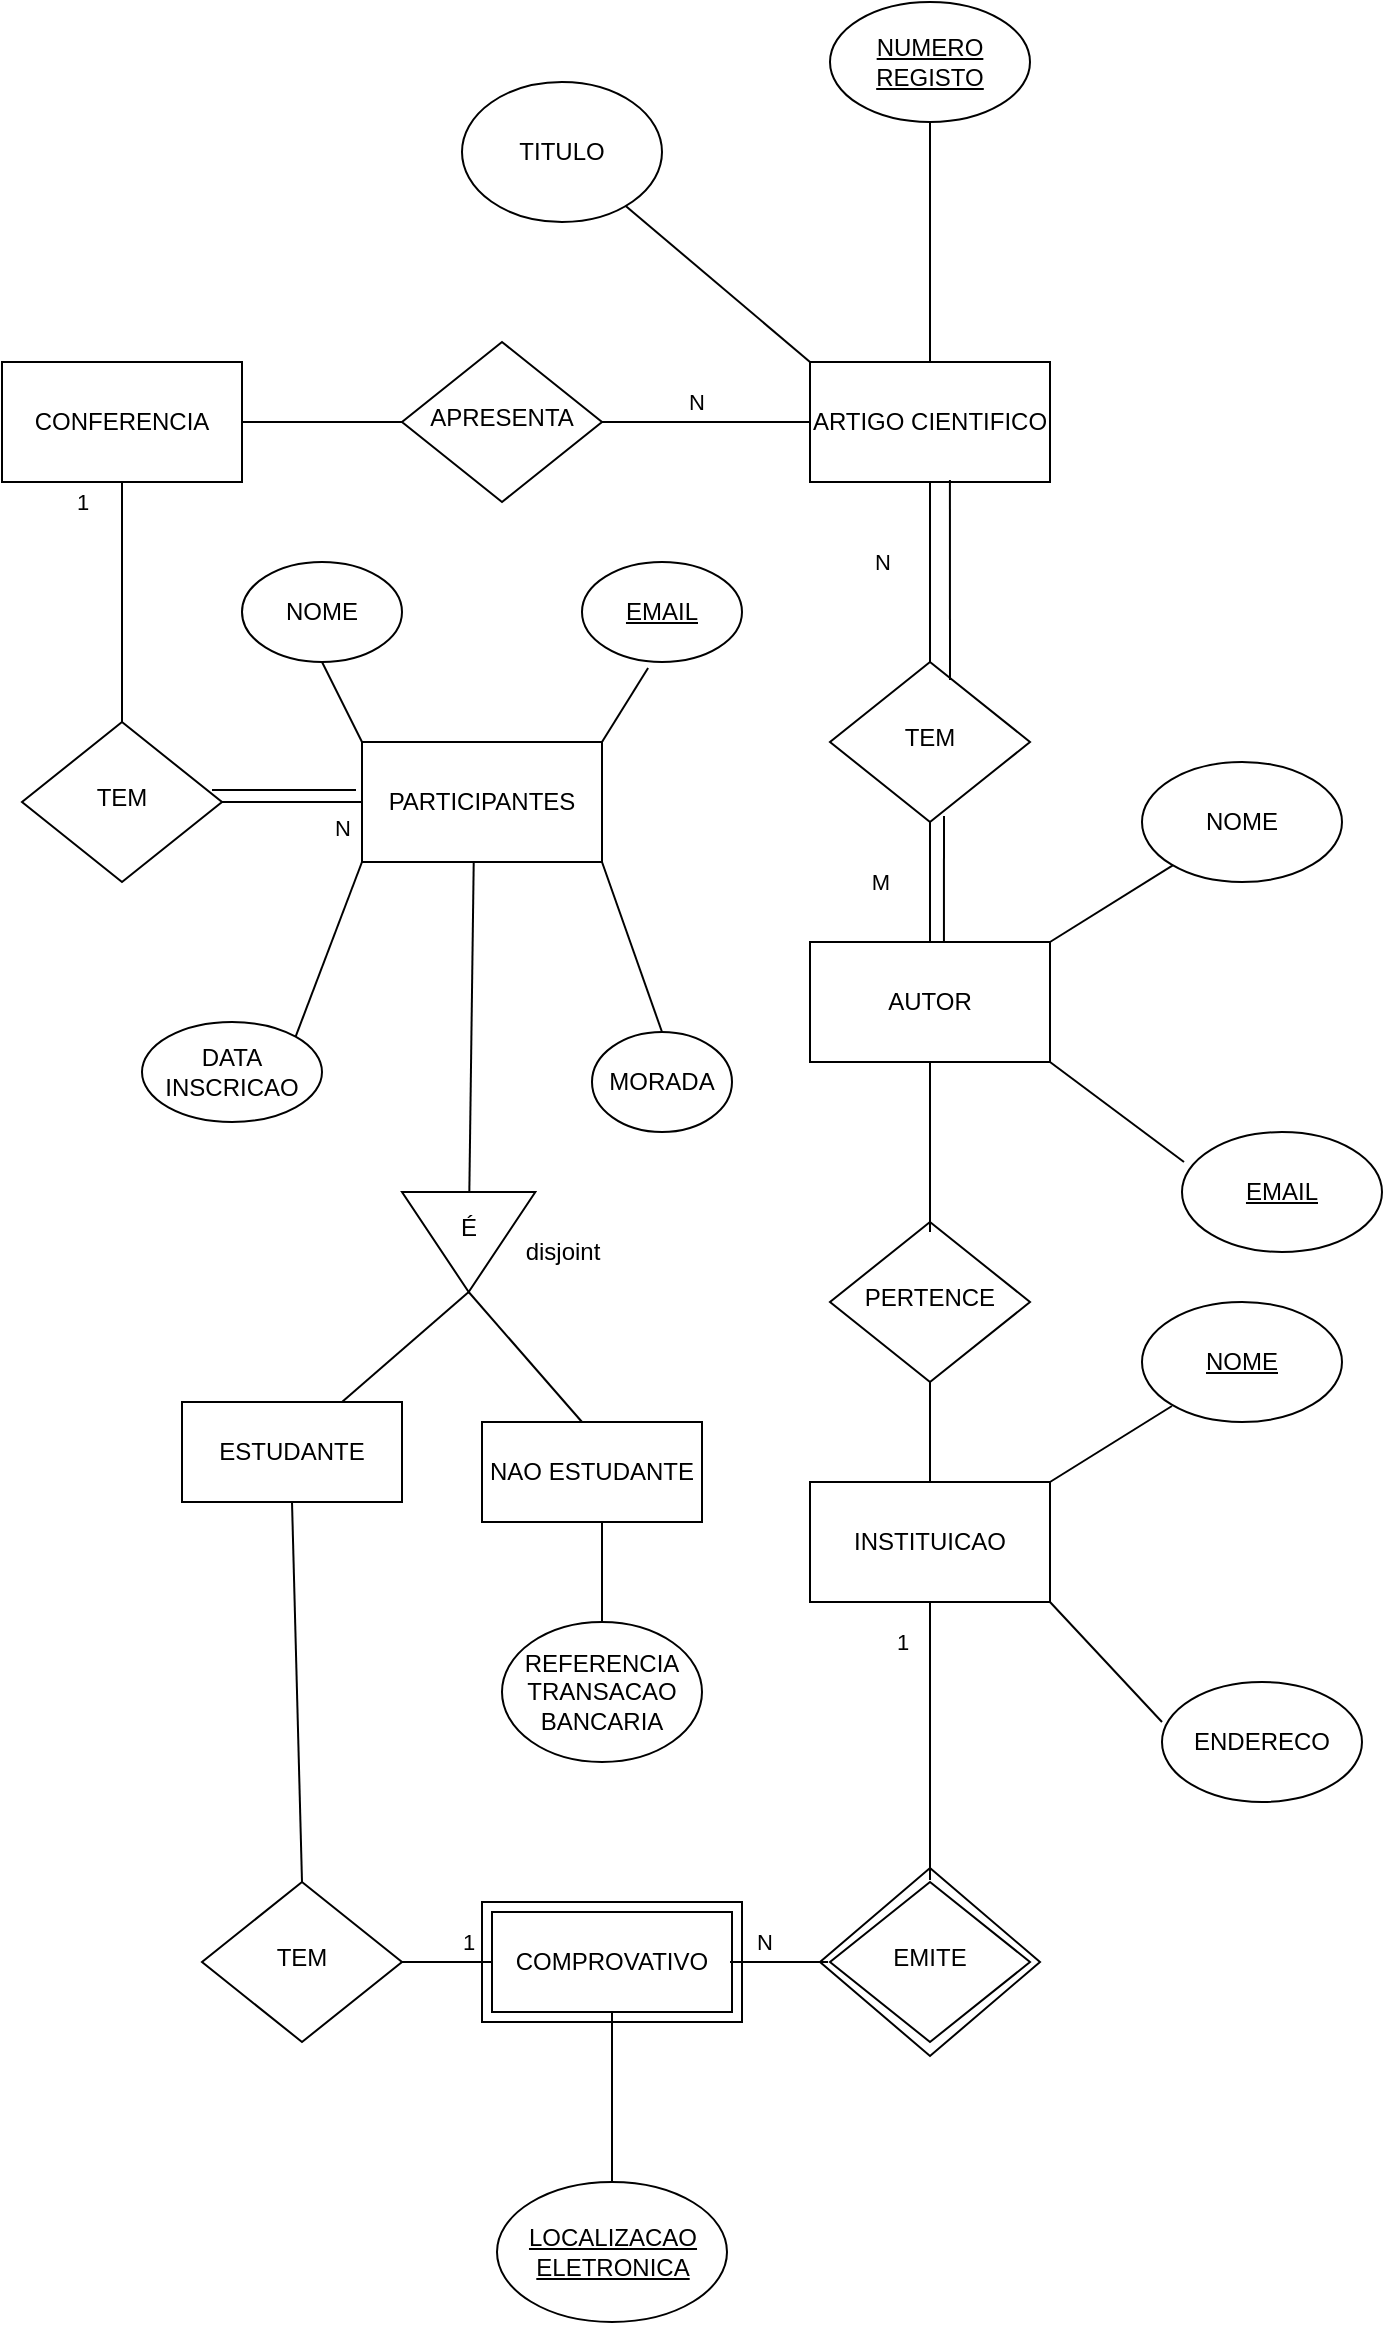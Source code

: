 <mxfile version="23.1.8" type="device">
  <diagram id="C5RBs43oDa-KdzZeNtuy" name="Page-1">
    <mxGraphModel dx="913" dy="1654" grid="1" gridSize="10" guides="1" tooltips="1" connect="1" arrows="1" fold="1" page="1" pageScale="1" pageWidth="827" pageHeight="1169" math="0" shadow="0">
      <root>
        <mxCell id="WIyWlLk6GJQsqaUBKTNV-0" />
        <mxCell id="WIyWlLk6GJQsqaUBKTNV-1" parent="WIyWlLk6GJQsqaUBKTNV-0" />
        <mxCell id="WIyWlLk6GJQsqaUBKTNV-6" value="TEM" style="rhombus;whiteSpace=wrap;html=1;shadow=0;fontFamily=Helvetica;fontSize=12;align=center;strokeWidth=1;spacing=6;spacingTop=-4;" parent="WIyWlLk6GJQsqaUBKTNV-1" vertex="1">
          <mxGeometry x="424" y="320" width="100" height="80" as="geometry" />
        </mxCell>
        <mxCell id="WIyWlLk6GJQsqaUBKTNV-10" value="APRESENTA" style="rhombus;whiteSpace=wrap;html=1;shadow=0;fontFamily=Helvetica;fontSize=12;align=center;strokeWidth=1;spacing=6;spacingTop=-4;" parent="WIyWlLk6GJQsqaUBKTNV-1" vertex="1">
          <mxGeometry x="210" y="160" width="100" height="80" as="geometry" />
        </mxCell>
        <mxCell id="PAUQMoeYh2cXPjYIo0hV-0" value="ARTIGO CIENTIFICO" style="rounded=0;whiteSpace=wrap;html=1;" vertex="1" parent="WIyWlLk6GJQsqaUBKTNV-1">
          <mxGeometry x="414" y="170" width="120" height="60" as="geometry" />
        </mxCell>
        <mxCell id="PAUQMoeYh2cXPjYIo0hV-1" value="TITULO" style="ellipse;whiteSpace=wrap;html=1;" vertex="1" parent="WIyWlLk6GJQsqaUBKTNV-1">
          <mxGeometry x="240" y="30" width="100" height="70" as="geometry" />
        </mxCell>
        <mxCell id="PAUQMoeYh2cXPjYIo0hV-2" value="" style="endArrow=none;html=1;rounded=0;exitX=0;exitY=0.5;exitDx=0;exitDy=0;" edge="1" parent="WIyWlLk6GJQsqaUBKTNV-1" target="PAUQMoeYh2cXPjYIo0hV-1">
          <mxGeometry width="50" height="50" relative="1" as="geometry">
            <mxPoint x="414" y="170" as="sourcePoint" />
            <mxPoint x="210" y="50" as="targetPoint" />
          </mxGeometry>
        </mxCell>
        <mxCell id="PAUQMoeYh2cXPjYIo0hV-3" value="&lt;u&gt;NUMERO REGISTO&lt;/u&gt;" style="ellipse;whiteSpace=wrap;html=1;" vertex="1" parent="WIyWlLk6GJQsqaUBKTNV-1">
          <mxGeometry x="424" y="-10" width="100" height="60" as="geometry" />
        </mxCell>
        <mxCell id="PAUQMoeYh2cXPjYIo0hV-5" value="CONFERENCIA" style="rounded=0;whiteSpace=wrap;html=1;" vertex="1" parent="WIyWlLk6GJQsqaUBKTNV-1">
          <mxGeometry x="10" y="170" width="120" height="60" as="geometry" />
        </mxCell>
        <mxCell id="PAUQMoeYh2cXPjYIo0hV-6" value="" style="endArrow=none;html=1;rounded=0;entryX=1;entryY=0.5;entryDx=0;entryDy=0;exitX=0;exitY=0.5;exitDx=0;exitDy=0;" edge="1" parent="WIyWlLk6GJQsqaUBKTNV-1" source="WIyWlLk6GJQsqaUBKTNV-10" target="PAUQMoeYh2cXPjYIo0hV-5">
          <mxGeometry width="50" height="50" relative="1" as="geometry">
            <mxPoint x="390" y="250" as="sourcePoint" />
            <mxPoint x="440" y="200" as="targetPoint" />
          </mxGeometry>
        </mxCell>
        <mxCell id="PAUQMoeYh2cXPjYIo0hV-7" value="" style="endArrow=none;html=1;rounded=0;entryX=0;entryY=0.5;entryDx=0;entryDy=0;exitX=1;exitY=0.5;exitDx=0;exitDy=0;" edge="1" parent="WIyWlLk6GJQsqaUBKTNV-1" source="WIyWlLk6GJQsqaUBKTNV-10" target="PAUQMoeYh2cXPjYIo0hV-0">
          <mxGeometry width="50" height="50" relative="1" as="geometry">
            <mxPoint x="390" y="250" as="sourcePoint" />
            <mxPoint x="440" y="200" as="targetPoint" />
          </mxGeometry>
        </mxCell>
        <mxCell id="PAUQMoeYh2cXPjYIo0hV-9" value="N" style="edgeLabel;html=1;align=center;verticalAlign=middle;resizable=0;points=[];" vertex="1" connectable="0" parent="PAUQMoeYh2cXPjYIo0hV-7">
          <mxGeometry x="-0.096" y="-1" relative="1" as="geometry">
            <mxPoint y="-11" as="offset" />
          </mxGeometry>
        </mxCell>
        <mxCell id="PAUQMoeYh2cXPjYIo0hV-8" value="" style="endArrow=none;html=1;rounded=0;entryX=0.5;entryY=1;entryDx=0;entryDy=0;" edge="1" parent="WIyWlLk6GJQsqaUBKTNV-1" target="PAUQMoeYh2cXPjYIo0hV-3">
          <mxGeometry width="50" height="50" relative="1" as="geometry">
            <mxPoint x="474" y="170" as="sourcePoint" />
            <mxPoint x="480" y="60" as="targetPoint" />
          </mxGeometry>
        </mxCell>
        <mxCell id="PAUQMoeYh2cXPjYIo0hV-12" value="" style="endArrow=none;html=1;rounded=0;entryX=0.5;entryY=1;entryDx=0;entryDy=0;" edge="1" parent="WIyWlLk6GJQsqaUBKTNV-1" target="PAUQMoeYh2cXPjYIo0hV-0">
          <mxGeometry width="50" height="50" relative="1" as="geometry">
            <mxPoint x="474" y="320" as="sourcePoint" />
            <mxPoint x="524" y="270" as="targetPoint" />
          </mxGeometry>
        </mxCell>
        <mxCell id="PAUQMoeYh2cXPjYIo0hV-15" value="AUTOR" style="rounded=0;whiteSpace=wrap;html=1;" vertex="1" parent="WIyWlLk6GJQsqaUBKTNV-1">
          <mxGeometry x="414" y="460" width="120" height="60" as="geometry" />
        </mxCell>
        <mxCell id="PAUQMoeYh2cXPjYIo0hV-16" value="" style="endArrow=none;html=1;rounded=0;entryX=0.5;entryY=1;entryDx=0;entryDy=0;" edge="1" parent="WIyWlLk6GJQsqaUBKTNV-1" source="PAUQMoeYh2cXPjYIo0hV-15" target="WIyWlLk6GJQsqaUBKTNV-6">
          <mxGeometry width="50" height="50" relative="1" as="geometry">
            <mxPoint x="459" y="450" as="sourcePoint" />
            <mxPoint x="509" y="400" as="targetPoint" />
          </mxGeometry>
        </mxCell>
        <mxCell id="PAUQMoeYh2cXPjYIo0hV-23" value="N" style="edgeLabel;html=1;align=center;verticalAlign=middle;resizable=0;points=[];" vertex="1" connectable="0" parent="PAUQMoeYh2cXPjYIo0hV-16">
          <mxGeometry x="0.2" y="2" relative="1" as="geometry">
            <mxPoint x="-22" y="-154" as="offset" />
          </mxGeometry>
        </mxCell>
        <mxCell id="PAUQMoeYh2cXPjYIo0hV-17" value="NOME" style="ellipse;whiteSpace=wrap;html=1;" vertex="1" parent="WIyWlLk6GJQsqaUBKTNV-1">
          <mxGeometry x="580" y="370" width="100" height="60" as="geometry" />
        </mxCell>
        <mxCell id="PAUQMoeYh2cXPjYIo0hV-19" value="&lt;u&gt;EMAIL&lt;/u&gt;" style="ellipse;whiteSpace=wrap;html=1;" vertex="1" parent="WIyWlLk6GJQsqaUBKTNV-1">
          <mxGeometry x="600" y="555" width="100" height="60" as="geometry" />
        </mxCell>
        <mxCell id="PAUQMoeYh2cXPjYIo0hV-22" value="" style="endArrow=none;html=1;rounded=0;entryX=1;entryY=0;entryDx=0;entryDy=0;" edge="1" parent="WIyWlLk6GJQsqaUBKTNV-1" source="PAUQMoeYh2cXPjYIo0hV-17" target="PAUQMoeYh2cXPjYIo0hV-15">
          <mxGeometry width="50" height="50" relative="1" as="geometry">
            <mxPoint x="540" y="550" as="sourcePoint" />
            <mxPoint x="590" y="500" as="targetPoint" />
          </mxGeometry>
        </mxCell>
        <mxCell id="PAUQMoeYh2cXPjYIo0hV-26" value="" style="endArrow=none;html=1;rounded=0;entryX=0.583;entryY=0.983;entryDx=0;entryDy=0;entryPerimeter=0;exitX=0.6;exitY=0.113;exitDx=0;exitDy=0;exitPerimeter=0;" edge="1" parent="WIyWlLk6GJQsqaUBKTNV-1" source="WIyWlLk6GJQsqaUBKTNV-6" target="PAUQMoeYh2cXPjYIo0hV-0">
          <mxGeometry width="50" height="50" relative="1" as="geometry">
            <mxPoint x="490" y="337" as="sourcePoint" />
            <mxPoint x="490" y="270" as="targetPoint" />
          </mxGeometry>
        </mxCell>
        <mxCell id="PAUQMoeYh2cXPjYIo0hV-27" value="M" style="edgeLabel;html=1;align=center;verticalAlign=middle;resizable=0;points=[];" vertex="1" connectable="0" parent="WIyWlLk6GJQsqaUBKTNV-1">
          <mxGeometry x="460" y="280" as="geometry">
            <mxPoint x="-11" y="150" as="offset" />
          </mxGeometry>
        </mxCell>
        <mxCell id="PAUQMoeYh2cXPjYIo0hV-28" value="" style="endArrow=none;html=1;rounded=0;entryX=0.57;entryY=0.963;entryDx=0;entryDy=0;entryPerimeter=0;exitX=0.558;exitY=0;exitDx=0;exitDy=0;exitPerimeter=0;" edge="1" parent="WIyWlLk6GJQsqaUBKTNV-1" source="PAUQMoeYh2cXPjYIo0hV-15" target="WIyWlLk6GJQsqaUBKTNV-6">
          <mxGeometry width="50" height="50" relative="1" as="geometry">
            <mxPoint x="484" y="470" as="sourcePoint" />
            <mxPoint x="484" y="410" as="targetPoint" />
          </mxGeometry>
        </mxCell>
        <mxCell id="PAUQMoeYh2cXPjYIo0hV-30" value="" style="endArrow=none;html=1;rounded=0;exitX=0.01;exitY=0.25;exitDx=0;exitDy=0;exitPerimeter=0;entryX=1;entryY=1;entryDx=0;entryDy=0;" edge="1" parent="WIyWlLk6GJQsqaUBKTNV-1" source="PAUQMoeYh2cXPjYIo0hV-19" target="PAUQMoeYh2cXPjYIo0hV-15">
          <mxGeometry width="50" height="50" relative="1" as="geometry">
            <mxPoint x="490" y="570" as="sourcePoint" />
            <mxPoint x="540" y="520" as="targetPoint" />
          </mxGeometry>
        </mxCell>
        <mxCell id="PAUQMoeYh2cXPjYIo0hV-31" value="PERTENCE" style="rhombus;whiteSpace=wrap;html=1;shadow=0;fontFamily=Helvetica;fontSize=12;align=center;strokeWidth=1;spacing=6;spacingTop=-4;" vertex="1" parent="WIyWlLk6GJQsqaUBKTNV-1">
          <mxGeometry x="424" y="600" width="100" height="80" as="geometry" />
        </mxCell>
        <mxCell id="PAUQMoeYh2cXPjYIo0hV-33" value="" style="endArrow=none;html=1;rounded=0;entryX=0.5;entryY=1;entryDx=0;entryDy=0;exitX=0.5;exitY=0.063;exitDx=0;exitDy=0;exitPerimeter=0;" edge="1" parent="WIyWlLk6GJQsqaUBKTNV-1" source="PAUQMoeYh2cXPjYIo0hV-31" target="PAUQMoeYh2cXPjYIo0hV-15">
          <mxGeometry width="50" height="50" relative="1" as="geometry">
            <mxPoint x="470" y="585" as="sourcePoint" />
            <mxPoint x="520" y="535" as="targetPoint" />
          </mxGeometry>
        </mxCell>
        <mxCell id="PAUQMoeYh2cXPjYIo0hV-34" value="" style="endArrow=none;html=1;rounded=0;entryX=0.5;entryY=1;entryDx=0;entryDy=0;" edge="1" parent="WIyWlLk6GJQsqaUBKTNV-1" target="PAUQMoeYh2cXPjYIo0hV-31">
          <mxGeometry width="50" height="50" relative="1" as="geometry">
            <mxPoint x="474" y="730" as="sourcePoint" />
            <mxPoint x="524" y="680" as="targetPoint" />
          </mxGeometry>
        </mxCell>
        <mxCell id="PAUQMoeYh2cXPjYIo0hV-35" value="INSTITUICAO" style="rounded=0;whiteSpace=wrap;html=1;" vertex="1" parent="WIyWlLk6GJQsqaUBKTNV-1">
          <mxGeometry x="414" y="730" width="120" height="60" as="geometry" />
        </mxCell>
        <mxCell id="PAUQMoeYh2cXPjYIo0hV-36" value="&lt;u&gt;NOME&lt;/u&gt;" style="ellipse;whiteSpace=wrap;html=1;" vertex="1" parent="WIyWlLk6GJQsqaUBKTNV-1">
          <mxGeometry x="580" y="640" width="100" height="60" as="geometry" />
        </mxCell>
        <mxCell id="PAUQMoeYh2cXPjYIo0hV-37" value="" style="endArrow=none;html=1;rounded=0;entryX=1;entryY=0;entryDx=0;entryDy=0;" edge="1" parent="WIyWlLk6GJQsqaUBKTNV-1">
          <mxGeometry width="50" height="50" relative="1" as="geometry">
            <mxPoint x="595" y="692" as="sourcePoint" />
            <mxPoint x="534" y="730" as="targetPoint" />
          </mxGeometry>
        </mxCell>
        <mxCell id="PAUQMoeYh2cXPjYIo0hV-38" value="" style="endArrow=none;html=1;rounded=0;exitX=1;exitY=1;exitDx=0;exitDy=0;" edge="1" parent="WIyWlLk6GJQsqaUBKTNV-1" source="PAUQMoeYh2cXPjYIo0hV-35">
          <mxGeometry width="50" height="50" relative="1" as="geometry">
            <mxPoint x="551" y="820" as="sourcePoint" />
            <mxPoint x="590" y="850" as="targetPoint" />
          </mxGeometry>
        </mxCell>
        <mxCell id="PAUQMoeYh2cXPjYIo0hV-40" value="ENDERECO" style="ellipse;whiteSpace=wrap;html=1;" vertex="1" parent="WIyWlLk6GJQsqaUBKTNV-1">
          <mxGeometry x="590" y="830" width="100" height="60" as="geometry" />
        </mxCell>
        <mxCell id="PAUQMoeYh2cXPjYIo0hV-41" value="" style="endArrow=none;html=1;rounded=0;entryX=0.5;entryY=1;entryDx=0;entryDy=0;" edge="1" parent="WIyWlLk6GJQsqaUBKTNV-1" target="PAUQMoeYh2cXPjYIo0hV-5">
          <mxGeometry width="50" height="50" relative="1" as="geometry">
            <mxPoint x="70" y="350" as="sourcePoint" />
            <mxPoint x="90" y="290" as="targetPoint" />
          </mxGeometry>
        </mxCell>
        <mxCell id="PAUQMoeYh2cXPjYIo0hV-44" value="1" style="edgeLabel;html=1;align=center;verticalAlign=middle;resizable=0;points=[];" vertex="1" connectable="0" parent="PAUQMoeYh2cXPjYIo0hV-41">
          <mxGeometry x="0.267" y="1" relative="1" as="geometry">
            <mxPoint x="-19" y="-34" as="offset" />
          </mxGeometry>
        </mxCell>
        <mxCell id="PAUQMoeYh2cXPjYIo0hV-42" value="PARTICIPANTES" style="rounded=0;whiteSpace=wrap;html=1;" vertex="1" parent="WIyWlLk6GJQsqaUBKTNV-1">
          <mxGeometry x="190" y="360" width="120" height="60" as="geometry" />
        </mxCell>
        <mxCell id="PAUQMoeYh2cXPjYIo0hV-43" value="TEM" style="rhombus;whiteSpace=wrap;html=1;shadow=0;fontFamily=Helvetica;fontSize=12;align=center;strokeWidth=1;spacing=6;spacingTop=-4;" vertex="1" parent="WIyWlLk6GJQsqaUBKTNV-1">
          <mxGeometry x="20" y="350" width="100" height="80" as="geometry" />
        </mxCell>
        <mxCell id="PAUQMoeYh2cXPjYIo0hV-48" value="NOME" style="ellipse;whiteSpace=wrap;html=1;" vertex="1" parent="WIyWlLk6GJQsqaUBKTNV-1">
          <mxGeometry x="130" y="270" width="80" height="50" as="geometry" />
        </mxCell>
        <mxCell id="PAUQMoeYh2cXPjYIo0hV-49" value="&lt;u&gt;EMAIL&lt;/u&gt;" style="ellipse;whiteSpace=wrap;html=1;" vertex="1" parent="WIyWlLk6GJQsqaUBKTNV-1">
          <mxGeometry x="300" y="270" width="80" height="50" as="geometry" />
        </mxCell>
        <mxCell id="PAUQMoeYh2cXPjYIo0hV-50" value="" style="endArrow=none;html=1;rounded=0;entryX=1;entryY=0.5;entryDx=0;entryDy=0;exitX=0;exitY=0.5;exitDx=0;exitDy=0;" edge="1" parent="WIyWlLk6GJQsqaUBKTNV-1" source="PAUQMoeYh2cXPjYIo0hV-42" target="PAUQMoeYh2cXPjYIo0hV-43">
          <mxGeometry width="50" height="50" relative="1" as="geometry">
            <mxPoint x="390" y="510" as="sourcePoint" />
            <mxPoint x="440" y="460" as="targetPoint" />
          </mxGeometry>
        </mxCell>
        <mxCell id="PAUQMoeYh2cXPjYIo0hV-53" value="N&lt;div&gt;&lt;br/&gt;&lt;/div&gt;" style="edgeLabel;html=1;align=center;verticalAlign=middle;resizable=0;points=[];" vertex="1" connectable="0" parent="PAUQMoeYh2cXPjYIo0hV-50">
          <mxGeometry relative="1" as="geometry">
            <mxPoint x="25" y="20" as="offset" />
          </mxGeometry>
        </mxCell>
        <mxCell id="PAUQMoeYh2cXPjYIo0hV-51" value="" style="endArrow=none;html=1;rounded=0;entryX=0.5;entryY=1;entryDx=0;entryDy=0;" edge="1" parent="WIyWlLk6GJQsqaUBKTNV-1" target="PAUQMoeYh2cXPjYIo0hV-48">
          <mxGeometry width="50" height="50" relative="1" as="geometry">
            <mxPoint x="190" y="360" as="sourcePoint" />
            <mxPoint x="240" y="310" as="targetPoint" />
          </mxGeometry>
        </mxCell>
        <mxCell id="PAUQMoeYh2cXPjYIo0hV-52" value="" style="endArrow=none;html=1;rounded=0;entryX=0.413;entryY=1.06;entryDx=0;entryDy=0;entryPerimeter=0;" edge="1" parent="WIyWlLk6GJQsqaUBKTNV-1" target="PAUQMoeYh2cXPjYIo0hV-49">
          <mxGeometry width="50" height="50" relative="1" as="geometry">
            <mxPoint x="310" y="360" as="sourcePoint" />
            <mxPoint x="360" y="310" as="targetPoint" />
          </mxGeometry>
        </mxCell>
        <mxCell id="PAUQMoeYh2cXPjYIo0hV-54" value="MORADA" style="ellipse;whiteSpace=wrap;html=1;" vertex="1" parent="WIyWlLk6GJQsqaUBKTNV-1">
          <mxGeometry x="305" y="505" width="70" height="50" as="geometry" />
        </mxCell>
        <mxCell id="PAUQMoeYh2cXPjYIo0hV-55" value="" style="endArrow=none;html=1;rounded=0;entryX=1;entryY=1;entryDx=0;entryDy=0;exitX=0.5;exitY=0;exitDx=0;exitDy=0;" edge="1" parent="WIyWlLk6GJQsqaUBKTNV-1" source="PAUQMoeYh2cXPjYIo0hV-54" target="PAUQMoeYh2cXPjYIo0hV-42">
          <mxGeometry width="50" height="50" relative="1" as="geometry">
            <mxPoint x="390" y="660" as="sourcePoint" />
            <mxPoint x="440" y="610" as="targetPoint" />
          </mxGeometry>
        </mxCell>
        <mxCell id="PAUQMoeYh2cXPjYIo0hV-56" value="DATA INSCRICAO" style="ellipse;whiteSpace=wrap;html=1;" vertex="1" parent="WIyWlLk6GJQsqaUBKTNV-1">
          <mxGeometry x="80" y="500" width="90" height="50" as="geometry" />
        </mxCell>
        <mxCell id="PAUQMoeYh2cXPjYIo0hV-57" value="" style="endArrow=none;html=1;rounded=0;entryX=1;entryY=0;entryDx=0;entryDy=0;exitX=0;exitY=1;exitDx=0;exitDy=0;" edge="1" parent="WIyWlLk6GJQsqaUBKTNV-1" source="PAUQMoeYh2cXPjYIo0hV-42" target="PAUQMoeYh2cXPjYIo0hV-56">
          <mxGeometry width="50" height="50" relative="1" as="geometry">
            <mxPoint x="210" y="572.5" as="sourcePoint" />
            <mxPoint x="180" y="487.5" as="targetPoint" />
          </mxGeometry>
        </mxCell>
        <mxCell id="PAUQMoeYh2cXPjYIo0hV-60" value="" style="endArrow=none;html=1;rounded=0;entryX=0.417;entryY=1;entryDx=0;entryDy=0;entryPerimeter=0;" edge="1" parent="WIyWlLk6GJQsqaUBKTNV-1" source="PAUQMoeYh2cXPjYIo0hV-59">
          <mxGeometry width="50" height="50" relative="1" as="geometry">
            <mxPoint x="240.82" y="630" as="sourcePoint" />
            <mxPoint x="245.86" y="420" as="targetPoint" />
          </mxGeometry>
        </mxCell>
        <mxCell id="PAUQMoeYh2cXPjYIo0hV-61" value="" style="endArrow=none;html=1;rounded=0;entryX=1;entryY=0.5;entryDx=0;entryDy=0;" edge="1" parent="WIyWlLk6GJQsqaUBKTNV-1" target="PAUQMoeYh2cXPjYIo0hV-59">
          <mxGeometry width="50" height="50" relative="1" as="geometry">
            <mxPoint x="180" y="690" as="sourcePoint" />
            <mxPoint x="230" y="640" as="targetPoint" />
          </mxGeometry>
        </mxCell>
        <mxCell id="PAUQMoeYh2cXPjYIo0hV-59" value="É&lt;div&gt;&lt;br/&gt;&lt;/div&gt;" style="triangle;whiteSpace=wrap;html=1;direction=south;" vertex="1" parent="WIyWlLk6GJQsqaUBKTNV-1">
          <mxGeometry x="210" y="585" width="66.67" height="50" as="geometry" />
        </mxCell>
        <mxCell id="PAUQMoeYh2cXPjYIo0hV-63" value="" style="endArrow=none;html=1;rounded=0;entryX=1;entryY=0.5;entryDx=0;entryDy=0;" edge="1" parent="WIyWlLk6GJQsqaUBKTNV-1" target="PAUQMoeYh2cXPjYIo0hV-59">
          <mxGeometry width="50" height="50" relative="1" as="geometry">
            <mxPoint x="300" y="700" as="sourcePoint" />
            <mxPoint x="260" y="640" as="targetPoint" />
          </mxGeometry>
        </mxCell>
        <mxCell id="PAUQMoeYh2cXPjYIo0hV-64" value="disjoint" style="text;html=1;align=center;verticalAlign=middle;resizable=0;points=[];autosize=1;strokeColor=none;fillColor=none;" vertex="1" parent="WIyWlLk6GJQsqaUBKTNV-1">
          <mxGeometry x="260" y="600" width="60" height="30" as="geometry" />
        </mxCell>
        <mxCell id="PAUQMoeYh2cXPjYIo0hV-66" value="ESTUDANTE" style="rounded=0;whiteSpace=wrap;html=1;" vertex="1" parent="WIyWlLk6GJQsqaUBKTNV-1">
          <mxGeometry x="100" y="690" width="110" height="50" as="geometry" />
        </mxCell>
        <mxCell id="PAUQMoeYh2cXPjYIo0hV-67" value="NAO ESTUDANTE" style="rounded=0;whiteSpace=wrap;html=1;" vertex="1" parent="WIyWlLk6GJQsqaUBKTNV-1">
          <mxGeometry x="250" y="700" width="110" height="50" as="geometry" />
        </mxCell>
        <mxCell id="PAUQMoeYh2cXPjYIo0hV-68" value="REFERENCIA TRANSACAO BANCARIA" style="ellipse;whiteSpace=wrap;html=1;" vertex="1" parent="WIyWlLk6GJQsqaUBKTNV-1">
          <mxGeometry x="260" y="800" width="100" height="70" as="geometry" />
        </mxCell>
        <mxCell id="PAUQMoeYh2cXPjYIo0hV-73" value="" style="endArrow=none;html=1;rounded=0;entryX=0.5;entryY=1;entryDx=0;entryDy=0;exitX=0.5;exitY=0;exitDx=0;exitDy=0;" edge="1" parent="WIyWlLk6GJQsqaUBKTNV-1" source="PAUQMoeYh2cXPjYIo0hV-68">
          <mxGeometry width="50" height="50" relative="1" as="geometry">
            <mxPoint x="305" y="820" as="sourcePoint" />
            <mxPoint x="310" y="750" as="targetPoint" />
          </mxGeometry>
        </mxCell>
        <mxCell id="PAUQMoeYh2cXPjYIo0hV-74" value="TEM" style="rhombus;whiteSpace=wrap;html=1;shadow=0;fontFamily=Helvetica;fontSize=12;align=center;strokeWidth=1;spacing=6;spacingTop=-4;" vertex="1" parent="WIyWlLk6GJQsqaUBKTNV-1">
          <mxGeometry x="110" y="930" width="100" height="80" as="geometry" />
        </mxCell>
        <mxCell id="PAUQMoeYh2cXPjYIo0hV-75" value="" style="endArrow=none;html=1;rounded=0;entryX=0.5;entryY=1;entryDx=0;entryDy=0;exitX=0.5;exitY=0;exitDx=0;exitDy=0;" edge="1" parent="WIyWlLk6GJQsqaUBKTNV-1" source="PAUQMoeYh2cXPjYIo0hV-74" target="PAUQMoeYh2cXPjYIo0hV-66">
          <mxGeometry width="50" height="50" relative="1" as="geometry">
            <mxPoint x="160" y="890" as="sourcePoint" />
            <mxPoint x="210" y="840" as="targetPoint" />
          </mxGeometry>
        </mxCell>
        <mxCell id="PAUQMoeYh2cXPjYIo0hV-76" value="COMPROVATIVO" style="rounded=0;whiteSpace=wrap;html=1;" vertex="1" parent="WIyWlLk6GJQsqaUBKTNV-1">
          <mxGeometry x="255" y="945" width="120" height="50" as="geometry" />
        </mxCell>
        <mxCell id="PAUQMoeYh2cXPjYIo0hV-77" value="" style="endArrow=none;html=1;rounded=0;entryX=0;entryY=0.5;entryDx=0;entryDy=0;" edge="1" parent="WIyWlLk6GJQsqaUBKTNV-1" target="PAUQMoeYh2cXPjYIo0hV-76">
          <mxGeometry width="50" height="50" relative="1" as="geometry">
            <mxPoint x="210" y="970" as="sourcePoint" />
            <mxPoint x="260" y="920" as="targetPoint" />
          </mxGeometry>
        </mxCell>
        <mxCell id="PAUQMoeYh2cXPjYIo0hV-85" value="1" style="edgeLabel;html=1;align=center;verticalAlign=middle;resizable=0;points=[];" vertex="1" connectable="0" parent="PAUQMoeYh2cXPjYIo0hV-77">
          <mxGeometry x="0.156" y="-3" relative="1" as="geometry">
            <mxPoint x="7" y="-13" as="offset" />
          </mxGeometry>
        </mxCell>
        <mxCell id="PAUQMoeYh2cXPjYIo0hV-78" value="EMITE" style="rhombus;whiteSpace=wrap;html=1;shadow=0;fontFamily=Helvetica;fontSize=12;align=center;strokeWidth=1;spacing=6;spacingTop=-4;fillStyle=zigzag-line;rounded=0;perimeterSpacing=1;gradientColor=none;" vertex="1" parent="WIyWlLk6GJQsqaUBKTNV-1">
          <mxGeometry x="424" y="930" width="100" height="80" as="geometry" />
        </mxCell>
        <mxCell id="PAUQMoeYh2cXPjYIo0hV-79" value="" style="endArrow=none;html=1;rounded=0;entryX=0.5;entryY=1;entryDx=0;entryDy=0;exitX=0.5;exitY=0;exitDx=0;exitDy=0;" edge="1" parent="WIyWlLk6GJQsqaUBKTNV-1" source="PAUQMoeYh2cXPjYIo0hV-78" target="PAUQMoeYh2cXPjYIo0hV-35">
          <mxGeometry width="50" height="50" relative="1" as="geometry">
            <mxPoint x="390" y="880" as="sourcePoint" />
            <mxPoint x="440" y="830" as="targetPoint" />
          </mxGeometry>
        </mxCell>
        <mxCell id="PAUQMoeYh2cXPjYIo0hV-81" value="1" style="edgeLabel;html=1;align=center;verticalAlign=middle;resizable=0;points=[];" vertex="1" connectable="0" parent="PAUQMoeYh2cXPjYIo0hV-79">
          <mxGeometry x="0.829" y="3" relative="1" as="geometry">
            <mxPoint x="-11" y="8" as="offset" />
          </mxGeometry>
        </mxCell>
        <mxCell id="PAUQMoeYh2cXPjYIo0hV-80" value="" style="endArrow=none;html=1;rounded=0;entryX=0;entryY=0.5;entryDx=0;entryDy=0;" edge="1" parent="WIyWlLk6GJQsqaUBKTNV-1" target="PAUQMoeYh2cXPjYIo0hV-78">
          <mxGeometry width="50" height="50" relative="1" as="geometry">
            <mxPoint x="374" y="970" as="sourcePoint" />
            <mxPoint x="424" y="920" as="targetPoint" />
          </mxGeometry>
        </mxCell>
        <mxCell id="PAUQMoeYh2cXPjYIo0hV-82" value="N" style="edgeLabel;html=1;align=center;verticalAlign=middle;resizable=0;points=[];" vertex="1" connectable="0" parent="PAUQMoeYh2cXPjYIo0hV-80">
          <mxGeometry x="0.44" relative="1" as="geometry">
            <mxPoint x="-19" y="-10" as="offset" />
          </mxGeometry>
        </mxCell>
        <mxCell id="PAUQMoeYh2cXPjYIo0hV-83" value="&lt;u&gt;LOCALIZACAO&lt;br&gt;ELETRONICA&lt;/u&gt;" style="ellipse;whiteSpace=wrap;html=1;" vertex="1" parent="WIyWlLk6GJQsqaUBKTNV-1">
          <mxGeometry x="257.5" y="1080" width="115" height="70" as="geometry" />
        </mxCell>
        <mxCell id="PAUQMoeYh2cXPjYIo0hV-84" value="" style="endArrow=none;html=1;rounded=0;entryX=0.5;entryY=1;entryDx=0;entryDy=0;" edge="1" parent="WIyWlLk6GJQsqaUBKTNV-1" target="PAUQMoeYh2cXPjYIo0hV-76">
          <mxGeometry width="50" height="50" relative="1" as="geometry">
            <mxPoint x="315" y="1080" as="sourcePoint" />
            <mxPoint x="365" y="1030" as="targetPoint" />
          </mxGeometry>
        </mxCell>
        <mxCell id="PAUQMoeYh2cXPjYIo0hV-86" value="" style="endArrow=none;html=1;rounded=0;entryX=0.95;entryY=0.425;entryDx=0;entryDy=0;entryPerimeter=0;exitX=-0.025;exitY=0.4;exitDx=0;exitDy=0;exitPerimeter=0;" edge="1" parent="WIyWlLk6GJQsqaUBKTNV-1" source="PAUQMoeYh2cXPjYIo0hV-42" target="PAUQMoeYh2cXPjYIo0hV-43">
          <mxGeometry width="50" height="50" relative="1" as="geometry">
            <mxPoint x="390" y="350" as="sourcePoint" />
            <mxPoint x="440" y="300" as="targetPoint" />
          </mxGeometry>
        </mxCell>
        <mxCell id="PAUQMoeYh2cXPjYIo0hV-88" value="" style="rhombus;whiteSpace=wrap;html=1;shadow=0;fontFamily=Helvetica;fontSize=12;align=center;strokeWidth=1;spacing=6;spacingTop=-4;fillColor=none;" vertex="1" parent="WIyWlLk6GJQsqaUBKTNV-1">
          <mxGeometry x="419" y="923" width="110" height="94" as="geometry" />
        </mxCell>
        <mxCell id="PAUQMoeYh2cXPjYIo0hV-89" value="" style="rounded=0;whiteSpace=wrap;html=1;fillColor=none;" vertex="1" parent="WIyWlLk6GJQsqaUBKTNV-1">
          <mxGeometry x="250" y="940" width="130" height="60" as="geometry" />
        </mxCell>
      </root>
    </mxGraphModel>
  </diagram>
</mxfile>
